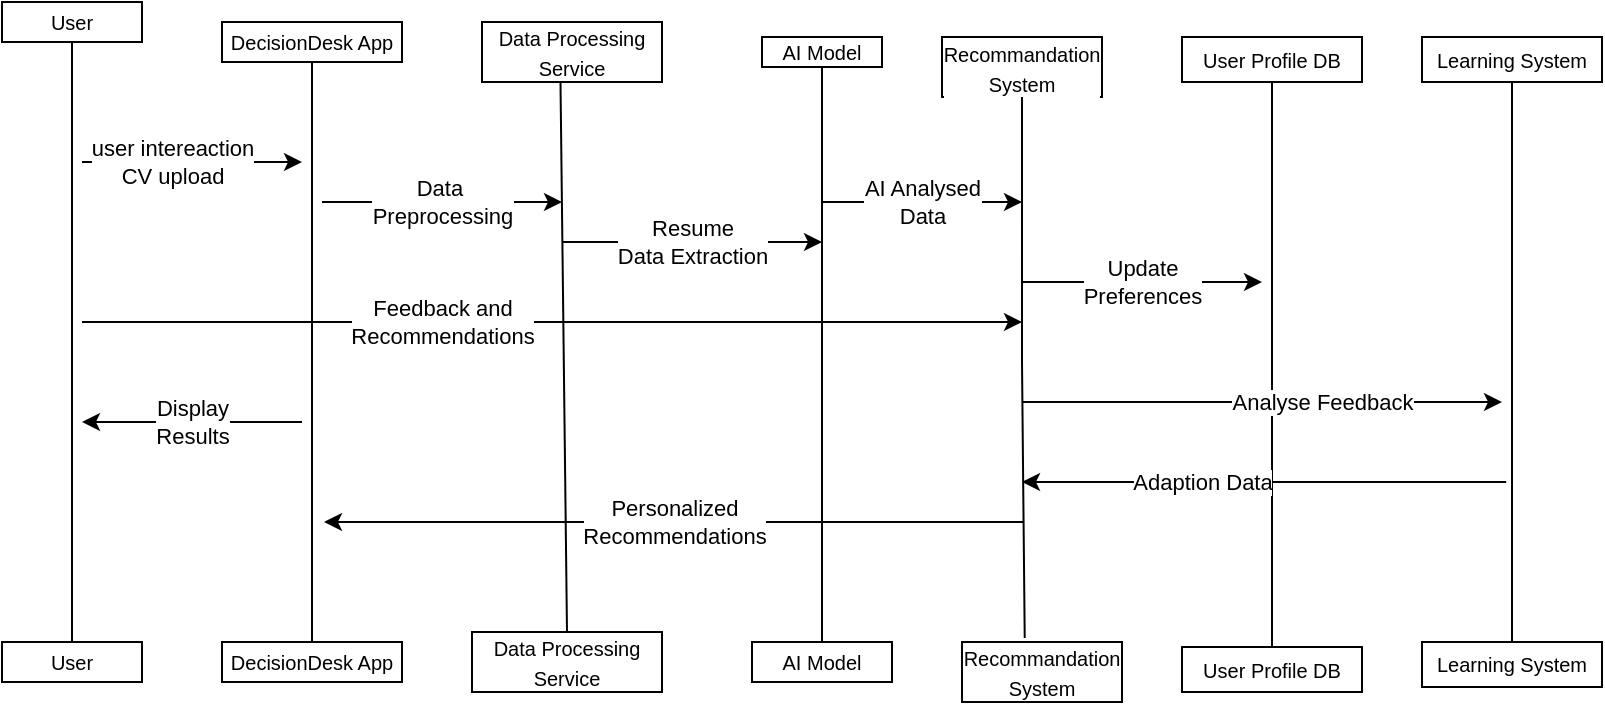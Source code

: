 <mxfile version="26.1.0">
  <diagram name="Page-1" id="Gsom2zh9mioqi_vfal3D">
    <mxGraphModel dx="836" dy="434" grid="1" gridSize="10" guides="1" tooltips="1" connect="1" arrows="1" fold="1" page="1" pageScale="1" pageWidth="850" pageHeight="1100" math="0" shadow="0">
      <root>
        <mxCell id="0" />
        <mxCell id="1" parent="0" />
        <mxCell id="-OABxNX0DG0pFN7_NaT8-1" value="&lt;font style=&quot;font-size: 10px;&quot;&gt;User&lt;/font&gt;" style="rounded=0;whiteSpace=wrap;html=1;" vertex="1" parent="1">
          <mxGeometry x="10" y="20" width="70" height="20" as="geometry" />
        </mxCell>
        <mxCell id="-OABxNX0DG0pFN7_NaT8-2" value="" style="endArrow=none;html=1;rounded=0;entryX=0.5;entryY=1;entryDx=0;entryDy=0;exitX=0.5;exitY=0;exitDx=0;exitDy=0;" edge="1" parent="1" source="-OABxNX0DG0pFN7_NaT8-4" target="-OABxNX0DG0pFN7_NaT8-1">
          <mxGeometry width="50" height="50" relative="1" as="geometry">
            <mxPoint x="80" y="340" as="sourcePoint" />
            <mxPoint x="90" y="60" as="targetPoint" />
          </mxGeometry>
        </mxCell>
        <mxCell id="-OABxNX0DG0pFN7_NaT8-3" style="edgeStyle=orthogonalEdgeStyle;rounded=0;orthogonalLoop=1;jettySize=auto;html=1;exitX=0.5;exitY=1;exitDx=0;exitDy=0;" edge="1" parent="1" source="-OABxNX0DG0pFN7_NaT8-1" target="-OABxNX0DG0pFN7_NaT8-1">
          <mxGeometry relative="1" as="geometry" />
        </mxCell>
        <mxCell id="-OABxNX0DG0pFN7_NaT8-4" value="&lt;font style=&quot;font-size: 10px;&quot;&gt;User&lt;/font&gt;" style="rounded=0;whiteSpace=wrap;html=1;" vertex="1" parent="1">
          <mxGeometry x="10" y="340" width="70" height="20" as="geometry" />
        </mxCell>
        <mxCell id="-OABxNX0DG0pFN7_NaT8-5" value="&lt;font style=&quot;font-size: 10px;&quot;&gt;DecisionDesk App&lt;/font&gt;" style="rounded=0;whiteSpace=wrap;html=1;" vertex="1" parent="1">
          <mxGeometry x="120" y="30" width="90" height="20" as="geometry" />
        </mxCell>
        <mxCell id="-OABxNX0DG0pFN7_NaT8-6" value="&lt;font style=&quot;font-size: 10px;&quot;&gt;DecisionDesk App&lt;/font&gt;" style="rounded=0;whiteSpace=wrap;html=1;" vertex="1" parent="1">
          <mxGeometry x="120" y="340" width="90" height="20" as="geometry" />
        </mxCell>
        <mxCell id="-OABxNX0DG0pFN7_NaT8-7" value="" style="endArrow=none;html=1;rounded=0;entryX=0.5;entryY=1;entryDx=0;entryDy=0;exitX=0.5;exitY=0;exitDx=0;exitDy=0;" edge="1" parent="1" source="-OABxNX0DG0pFN7_NaT8-6" target="-OABxNX0DG0pFN7_NaT8-5">
          <mxGeometry width="50" height="50" relative="1" as="geometry">
            <mxPoint x="190" y="250" as="sourcePoint" />
            <mxPoint x="240" y="200" as="targetPoint" />
          </mxGeometry>
        </mxCell>
        <mxCell id="-OABxNX0DG0pFN7_NaT8-8" value="&lt;font style=&quot;font-size: 10px;&quot;&gt;Data Processing Service&lt;/font&gt;" style="rounded=0;whiteSpace=wrap;html=1;" vertex="1" parent="1">
          <mxGeometry x="250" y="30" width="90" height="30" as="geometry" />
        </mxCell>
        <mxCell id="-OABxNX0DG0pFN7_NaT8-9" value="&lt;font style=&quot;font-size: 10px;&quot;&gt;Data Processing Service&lt;/font&gt;" style="rounded=0;whiteSpace=wrap;html=1;" vertex="1" parent="1">
          <mxGeometry x="245" y="335" width="95" height="30" as="geometry" />
        </mxCell>
        <mxCell id="-OABxNX0DG0pFN7_NaT8-10" value="" style="endArrow=none;html=1;rounded=0;exitX=0.5;exitY=0;exitDx=0;exitDy=0;entryX=0.436;entryY=0.987;entryDx=0;entryDy=0;entryPerimeter=0;" edge="1" parent="1" source="-OABxNX0DG0pFN7_NaT8-9" target="-OABxNX0DG0pFN7_NaT8-8">
          <mxGeometry width="50" height="50" relative="1" as="geometry">
            <mxPoint x="380" y="230" as="sourcePoint" />
            <mxPoint x="370" y="80" as="targetPoint" />
          </mxGeometry>
        </mxCell>
        <mxCell id="-OABxNX0DG0pFN7_NaT8-11" value="&lt;font style=&quot;font-size: 10px;&quot;&gt;AI Model&lt;/font&gt;" style="rounded=0;whiteSpace=wrap;html=1;" vertex="1" parent="1">
          <mxGeometry x="390" y="37.5" width="60" height="15" as="geometry" />
        </mxCell>
        <mxCell id="-OABxNX0DG0pFN7_NaT8-12" value="&lt;font style=&quot;font-size: 10px;&quot;&gt;AI Model&lt;/font&gt;" style="rounded=0;whiteSpace=wrap;html=1;" vertex="1" parent="1">
          <mxGeometry x="385" y="340" width="70" height="20" as="geometry" />
        </mxCell>
        <mxCell id="-OABxNX0DG0pFN7_NaT8-14" value="" style="endArrow=none;html=1;rounded=0;entryX=0.5;entryY=1;entryDx=0;entryDy=0;exitX=0.5;exitY=0;exitDx=0;exitDy=0;" edge="1" parent="1" source="-OABxNX0DG0pFN7_NaT8-12" target="-OABxNX0DG0pFN7_NaT8-11">
          <mxGeometry width="50" height="50" relative="1" as="geometry">
            <mxPoint x="490" y="180" as="sourcePoint" />
            <mxPoint x="540" y="130" as="targetPoint" />
          </mxGeometry>
        </mxCell>
        <mxCell id="-OABxNX0DG0pFN7_NaT8-15" value="&lt;font style=&quot;font-size: 10px;&quot;&gt;Recommandation System&lt;/font&gt;" style="rounded=0;whiteSpace=wrap;html=1;labelBackgroundColor=default;" vertex="1" parent="1">
          <mxGeometry x="480" y="37.5" width="80" height="30" as="geometry" />
        </mxCell>
        <mxCell id="-OABxNX0DG0pFN7_NaT8-16" value="&lt;font style=&quot;font-size: 10px;&quot;&gt;Recommandation System&lt;/font&gt;" style="rounded=0;whiteSpace=wrap;html=1;" vertex="1" parent="1">
          <mxGeometry x="490" y="340" width="80" height="30" as="geometry" />
        </mxCell>
        <mxCell id="-OABxNX0DG0pFN7_NaT8-18" style="edgeStyle=orthogonalEdgeStyle;rounded=0;orthogonalLoop=1;jettySize=auto;html=1;exitX=0.5;exitY=1;exitDx=0;exitDy=0;" edge="1" parent="1" source="-OABxNX0DG0pFN7_NaT8-16" target="-OABxNX0DG0pFN7_NaT8-16">
          <mxGeometry relative="1" as="geometry" />
        </mxCell>
        <mxCell id="-OABxNX0DG0pFN7_NaT8-19" value="" style="endArrow=none;html=1;rounded=0;entryX=0.5;entryY=1;entryDx=0;entryDy=0;exitX=0.392;exitY=-0.067;exitDx=0;exitDy=0;exitPerimeter=0;" edge="1" parent="1" source="-OABxNX0DG0pFN7_NaT8-16" target="-OABxNX0DG0pFN7_NaT8-15">
          <mxGeometry width="50" height="50" relative="1" as="geometry">
            <mxPoint x="495" y="200" as="sourcePoint" />
            <mxPoint x="545" y="150" as="targetPoint" />
            <Array as="points">
              <mxPoint x="520" y="200" />
            </Array>
          </mxGeometry>
        </mxCell>
        <mxCell id="-OABxNX0DG0pFN7_NaT8-20" value="&lt;p data-pm-slice=&quot;1 1 []&quot;&gt;&lt;font style=&quot;font-size: 10px;&quot;&gt;User Profile DB&lt;/font&gt;&lt;/p&gt;" style="rounded=0;whiteSpace=wrap;html=1;" vertex="1" parent="1">
          <mxGeometry x="600" y="37.5" width="90" height="22.5" as="geometry" />
        </mxCell>
        <mxCell id="-OABxNX0DG0pFN7_NaT8-21" value="&lt;p data-pm-slice=&quot;1 1 []&quot;&gt;&lt;font style=&quot;font-size: 10px;&quot;&gt;User Profile DB&lt;/font&gt;&lt;/p&gt;" style="rounded=0;whiteSpace=wrap;html=1;" vertex="1" parent="1">
          <mxGeometry x="600" y="342.5" width="90" height="22.5" as="geometry" />
        </mxCell>
        <mxCell id="-OABxNX0DG0pFN7_NaT8-22" value="" style="endArrow=none;html=1;rounded=0;entryX=0.5;entryY=1;entryDx=0;entryDy=0;exitX=0.5;exitY=0;exitDx=0;exitDy=0;" edge="1" parent="1" source="-OABxNX0DG0pFN7_NaT8-21" target="-OABxNX0DG0pFN7_NaT8-20">
          <mxGeometry width="50" height="50" relative="1" as="geometry">
            <mxPoint x="620" y="200" as="sourcePoint" />
            <mxPoint x="670" y="150" as="targetPoint" />
          </mxGeometry>
        </mxCell>
        <mxCell id="-OABxNX0DG0pFN7_NaT8-23" value="&lt;p data-pm-slice=&quot;1 1 []&quot;&gt;&lt;font style=&quot;font-size: 10px;&quot;&gt;Learning System&lt;/font&gt;&lt;/p&gt;" style="rounded=0;whiteSpace=wrap;html=1;" vertex="1" parent="1">
          <mxGeometry x="720" y="37.5" width="90" height="22.5" as="geometry" />
        </mxCell>
        <mxCell id="-OABxNX0DG0pFN7_NaT8-24" value="&lt;p data-pm-slice=&quot;1 1 []&quot;&gt;&lt;font style=&quot;font-size: 10px;&quot;&gt;Learning System&lt;/font&gt;&lt;/p&gt;" style="rounded=0;whiteSpace=wrap;html=1;" vertex="1" parent="1">
          <mxGeometry x="720" y="340" width="90" height="22.5" as="geometry" />
        </mxCell>
        <mxCell id="-OABxNX0DG0pFN7_NaT8-25" value="" style="endArrow=none;html=1;rounded=0;entryX=0.5;entryY=1;entryDx=0;entryDy=0;exitX=0.5;exitY=0;exitDx=0;exitDy=0;" edge="1" parent="1" source="-OABxNX0DG0pFN7_NaT8-24" target="-OABxNX0DG0pFN7_NaT8-23">
          <mxGeometry width="50" height="50" relative="1" as="geometry">
            <mxPoint x="720" y="210" as="sourcePoint" />
            <mxPoint x="770" y="160" as="targetPoint" />
          </mxGeometry>
        </mxCell>
        <mxCell id="-OABxNX0DG0pFN7_NaT8-26" value="" style="endArrow=classic;html=1;rounded=0;" edge="1" parent="1">
          <mxGeometry relative="1" as="geometry">
            <mxPoint x="50" y="100" as="sourcePoint" />
            <mxPoint x="160" y="100" as="targetPoint" />
          </mxGeometry>
        </mxCell>
        <mxCell id="-OABxNX0DG0pFN7_NaT8-27" value="user intereaction&lt;div&gt;CV upload&lt;/div&gt;" style="edgeLabel;resizable=0;html=1;;align=center;verticalAlign=middle;" connectable="0" vertex="1" parent="-OABxNX0DG0pFN7_NaT8-26">
          <mxGeometry relative="1" as="geometry">
            <mxPoint x="-10" as="offset" />
          </mxGeometry>
        </mxCell>
        <mxCell id="-OABxNX0DG0pFN7_NaT8-28" value="" style="endArrow=classic;html=1;rounded=0;" edge="1" parent="1">
          <mxGeometry relative="1" as="geometry">
            <mxPoint x="290" y="140" as="sourcePoint" />
            <mxPoint x="420" y="140" as="targetPoint" />
          </mxGeometry>
        </mxCell>
        <mxCell id="-OABxNX0DG0pFN7_NaT8-29" value="Resume&lt;div&gt;Data Extraction&lt;/div&gt;" style="edgeLabel;resizable=0;html=1;;align=center;verticalAlign=middle;" connectable="0" vertex="1" parent="-OABxNX0DG0pFN7_NaT8-28">
          <mxGeometry relative="1" as="geometry" />
        </mxCell>
        <mxCell id="-OABxNX0DG0pFN7_NaT8-30" value="" style="endArrow=classic;html=1;rounded=0;" edge="1" parent="1">
          <mxGeometry relative="1" as="geometry">
            <mxPoint x="170" y="120" as="sourcePoint" />
            <mxPoint x="290" y="120" as="targetPoint" />
          </mxGeometry>
        </mxCell>
        <mxCell id="-OABxNX0DG0pFN7_NaT8-31" value="Data&amp;nbsp;&lt;div&gt;Preprocessing&lt;/div&gt;" style="edgeLabel;resizable=0;html=1;;align=center;verticalAlign=middle;" connectable="0" vertex="1" parent="-OABxNX0DG0pFN7_NaT8-30">
          <mxGeometry relative="1" as="geometry" />
        </mxCell>
        <mxCell id="-OABxNX0DG0pFN7_NaT8-36" value="" style="endArrow=classic;html=1;rounded=0;" edge="1" parent="1">
          <mxGeometry relative="1" as="geometry">
            <mxPoint x="420" y="120" as="sourcePoint" />
            <mxPoint x="520" y="120" as="targetPoint" />
          </mxGeometry>
        </mxCell>
        <mxCell id="-OABxNX0DG0pFN7_NaT8-37" value="AI Analysed&lt;div&gt;Data&lt;/div&gt;" style="edgeLabel;resizable=0;html=1;;align=center;verticalAlign=middle;" connectable="0" vertex="1" parent="-OABxNX0DG0pFN7_NaT8-36">
          <mxGeometry relative="1" as="geometry" />
        </mxCell>
        <mxCell id="-OABxNX0DG0pFN7_NaT8-38" value="" style="endArrow=classic;html=1;rounded=0;" edge="1" parent="1">
          <mxGeometry relative="1" as="geometry">
            <mxPoint x="50" y="180" as="sourcePoint" />
            <mxPoint x="520" y="180" as="targetPoint" />
          </mxGeometry>
        </mxCell>
        <mxCell id="-OABxNX0DG0pFN7_NaT8-39" value="Feedback and&lt;div&gt;Recommendations&lt;/div&gt;" style="edgeLabel;resizable=0;html=1;;align=center;verticalAlign=middle;" connectable="0" vertex="1" parent="-OABxNX0DG0pFN7_NaT8-38">
          <mxGeometry relative="1" as="geometry">
            <mxPoint x="-55" as="offset" />
          </mxGeometry>
        </mxCell>
        <mxCell id="-OABxNX0DG0pFN7_NaT8-40" value="" style="endArrow=classic;html=1;rounded=0;" edge="1" parent="1">
          <mxGeometry relative="1" as="geometry">
            <mxPoint x="520" y="160" as="sourcePoint" />
            <mxPoint x="640" y="160" as="targetPoint" />
          </mxGeometry>
        </mxCell>
        <mxCell id="-OABxNX0DG0pFN7_NaT8-41" value="Update&lt;div&gt;Preferences&lt;/div&gt;" style="edgeLabel;resizable=0;html=1;;align=center;verticalAlign=middle;" connectable="0" vertex="1" parent="-OABxNX0DG0pFN7_NaT8-40">
          <mxGeometry relative="1" as="geometry" />
        </mxCell>
        <mxCell id="-OABxNX0DG0pFN7_NaT8-42" value="" style="endArrow=classic;html=1;rounded=0;" edge="1" parent="1">
          <mxGeometry relative="1" as="geometry">
            <mxPoint x="762.105" y="260" as="sourcePoint" />
            <mxPoint x="520" y="260" as="targetPoint" />
          </mxGeometry>
        </mxCell>
        <mxCell id="-OABxNX0DG0pFN7_NaT8-43" value="Adaption Data" style="edgeLabel;resizable=0;html=1;;align=center;verticalAlign=middle;" connectable="0" vertex="1" parent="-OABxNX0DG0pFN7_NaT8-42">
          <mxGeometry relative="1" as="geometry">
            <mxPoint x="-31" as="offset" />
          </mxGeometry>
        </mxCell>
        <mxCell id="-OABxNX0DG0pFN7_NaT8-44" value="" style="endArrow=classic;html=1;rounded=0;" edge="1" parent="1">
          <mxGeometry relative="1" as="geometry">
            <mxPoint x="520" y="220" as="sourcePoint" />
            <mxPoint x="760" y="220" as="targetPoint" />
          </mxGeometry>
        </mxCell>
        <mxCell id="-OABxNX0DG0pFN7_NaT8-45" value="Analyse Feedback" style="edgeLabel;resizable=0;html=1;;align=center;verticalAlign=middle;" connectable="0" vertex="1" parent="-OABxNX0DG0pFN7_NaT8-44">
          <mxGeometry relative="1" as="geometry">
            <mxPoint x="30" as="offset" />
          </mxGeometry>
        </mxCell>
        <mxCell id="-OABxNX0DG0pFN7_NaT8-46" value="" style="endArrow=classic;html=1;rounded=0;" edge="1" parent="1">
          <mxGeometry relative="1" as="geometry">
            <mxPoint x="521" y="280" as="sourcePoint" />
            <mxPoint x="171" y="280" as="targetPoint" />
          </mxGeometry>
        </mxCell>
        <mxCell id="-OABxNX0DG0pFN7_NaT8-47" value="Personalized&lt;div&gt;Recommendations&lt;/div&gt;" style="edgeLabel;resizable=0;html=1;;align=center;verticalAlign=middle;" connectable="0" vertex="1" parent="-OABxNX0DG0pFN7_NaT8-46">
          <mxGeometry relative="1" as="geometry">
            <mxPoint as="offset" />
          </mxGeometry>
        </mxCell>
        <mxCell id="-OABxNX0DG0pFN7_NaT8-48" value="" style="endArrow=classic;html=1;rounded=0;" edge="1" parent="1">
          <mxGeometry relative="1" as="geometry">
            <mxPoint x="160" y="230" as="sourcePoint" />
            <mxPoint x="50" y="230" as="targetPoint" />
          </mxGeometry>
        </mxCell>
        <mxCell id="-OABxNX0DG0pFN7_NaT8-49" value="Display&lt;div&gt;Results&lt;/div&gt;" style="edgeLabel;resizable=0;html=1;;align=center;verticalAlign=middle;" connectable="0" vertex="1" parent="-OABxNX0DG0pFN7_NaT8-48">
          <mxGeometry relative="1" as="geometry" />
        </mxCell>
      </root>
    </mxGraphModel>
  </diagram>
</mxfile>

